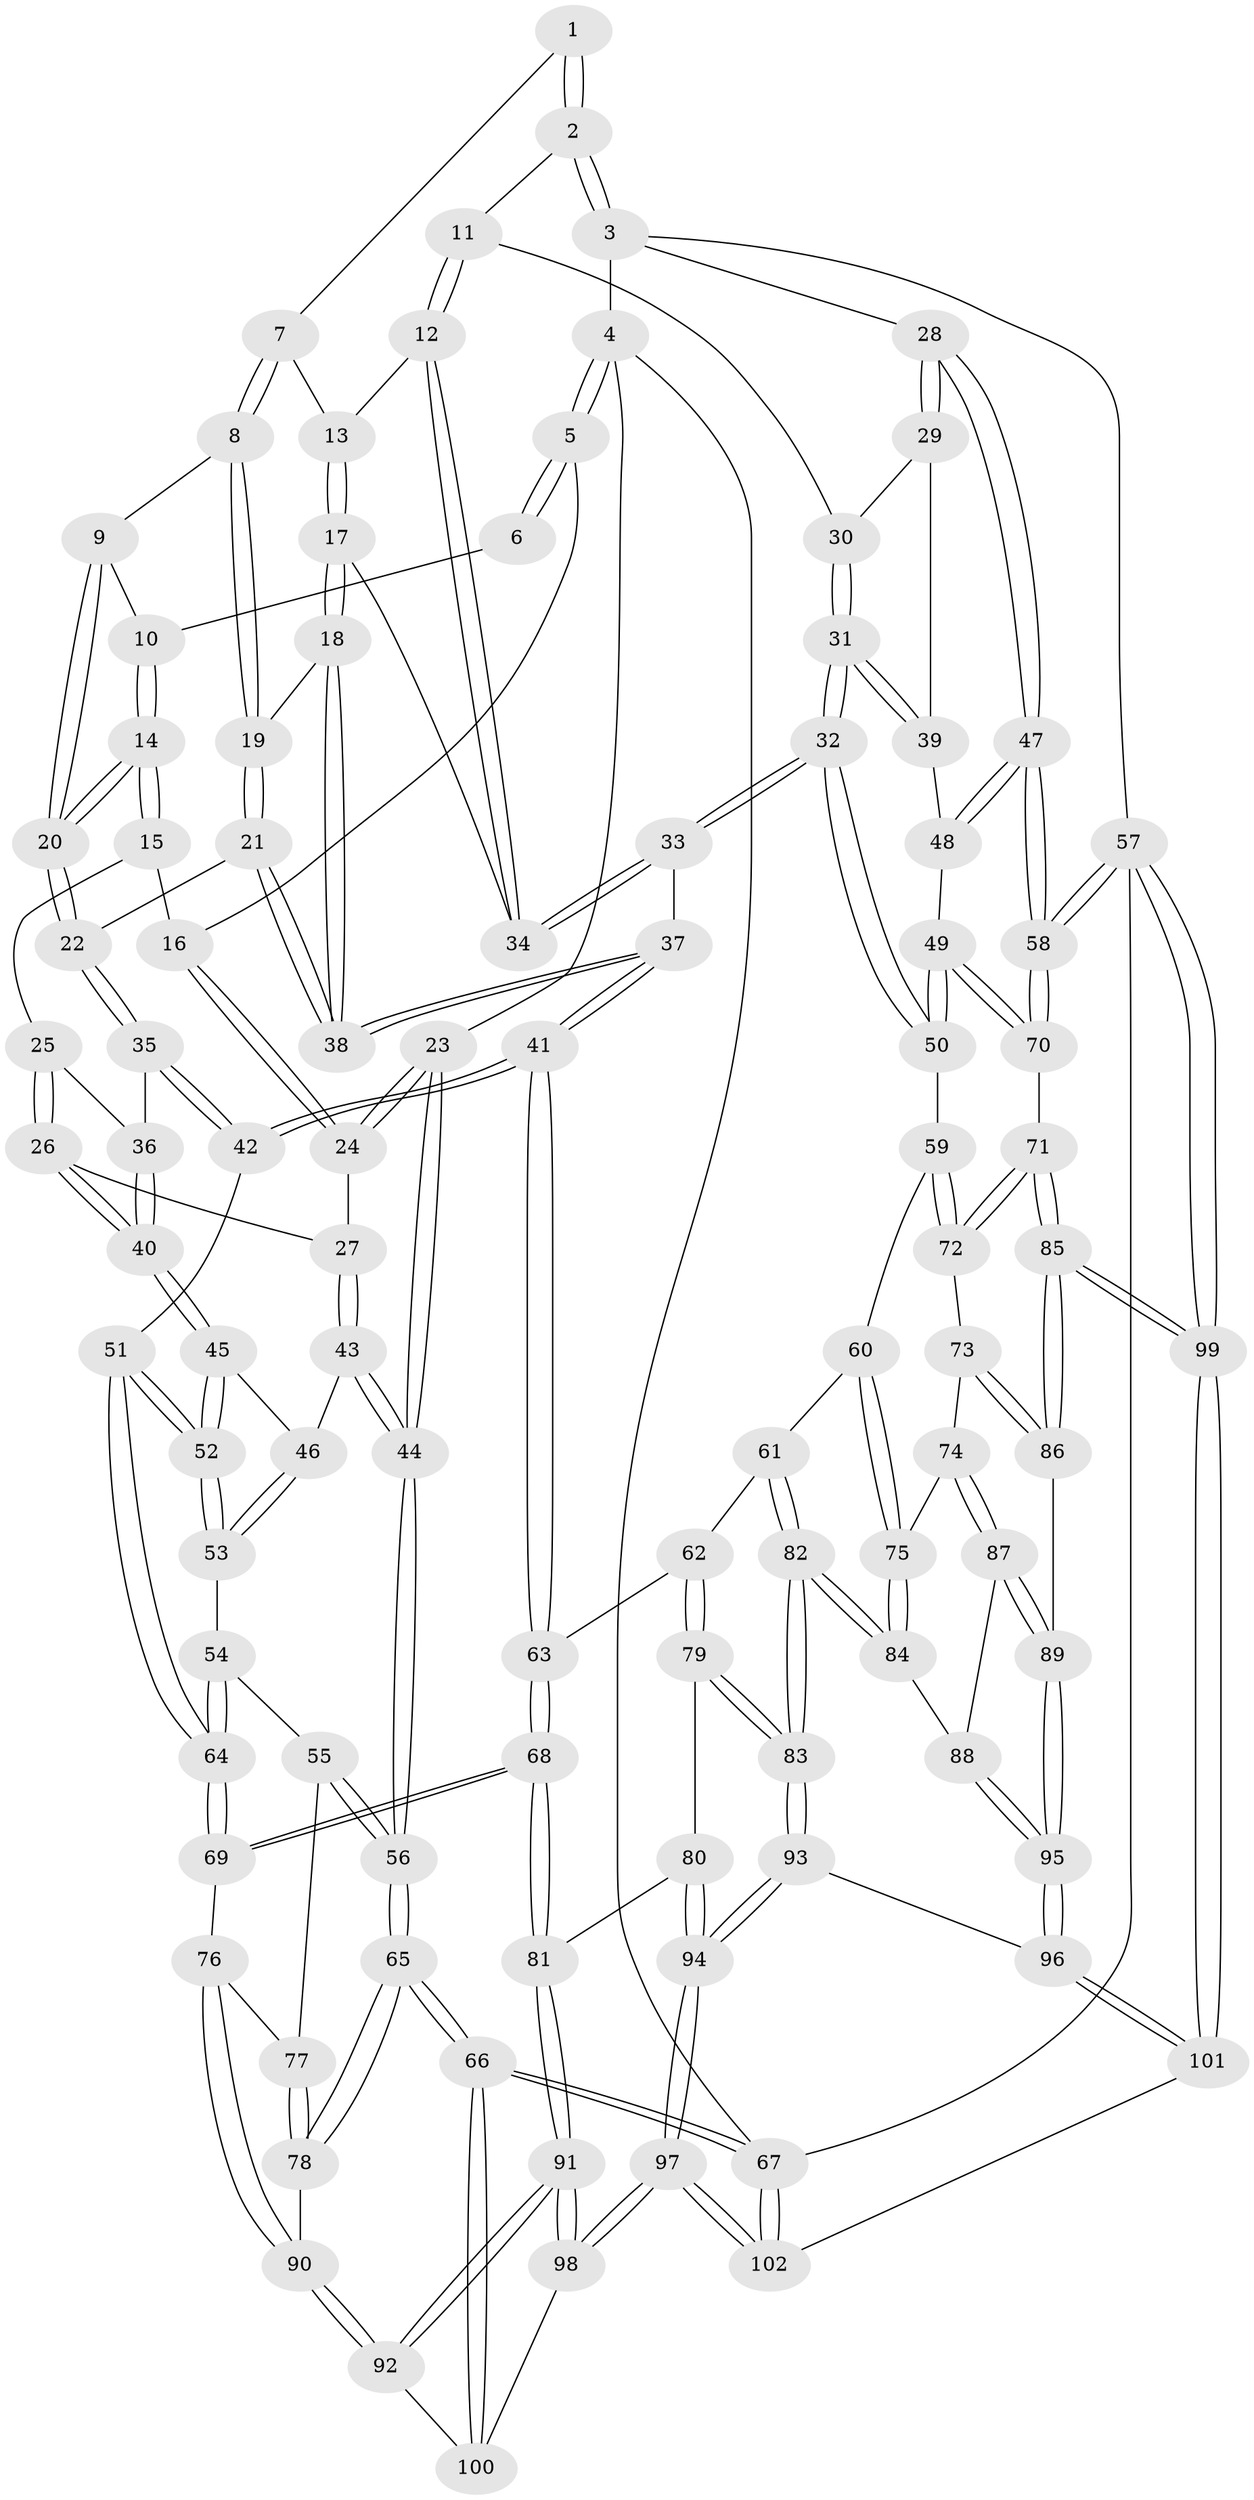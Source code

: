 // coarse degree distribution, {2: 0.16129032258064516, 3: 0.5645161290322581, 4: 0.1774193548387097, 5: 0.08064516129032258, 6: 0.016129032258064516}
// Generated by graph-tools (version 1.1) at 2025/54/03/04/25 22:54:08]
// undirected, 102 vertices, 252 edges
graph export_dot {
  node [color=gray90,style=filled];
  1 [pos="+0.7026745467899115+0"];
  2 [pos="+1+0"];
  3 [pos="+1+0"];
  4 [pos="+0+0"];
  5 [pos="+0.2539523059532984+0"];
  6 [pos="+0.3747817225051848+0"];
  7 [pos="+0.6959604734113817+0"];
  8 [pos="+0.608403133822549+0.04222925611705089"];
  9 [pos="+0.559577055108139+0.05886591878326877"];
  10 [pos="+0.43944576183341105+0"];
  11 [pos="+0.8010907758103871+0.10850834226568266"];
  12 [pos="+0.7779761487681478+0.1088092449151514"];
  13 [pos="+0.719952032899173+0"];
  14 [pos="+0.4621382109185851+0.10783839458938571"];
  15 [pos="+0.2981749539023371+0.07459393375546672"];
  16 [pos="+0.25260257946759845+0"];
  17 [pos="+0.6861286882597925+0.13193033424268225"];
  18 [pos="+0.6856113192447552+0.13216817511007925"];
  19 [pos="+0.6126983027155831+0.05384655959005691"];
  20 [pos="+0.47735912298121513+0.13197483247009842"];
  21 [pos="+0.5680808286006368+0.2083099882105365"];
  22 [pos="+0.4806061637279052+0.1653253110604291"];
  23 [pos="+0+0"];
  24 [pos="+0.12111747010930037+0.15296452775308864"];
  25 [pos="+0.29656438737454666+0.10026838791901314"];
  26 [pos="+0.17494133863380543+0.2194311809523648"];
  27 [pos="+0.15709410798200127+0.20715076825300238"];
  28 [pos="+1+0"];
  29 [pos="+1+0.06413471524909757"];
  30 [pos="+0.803432193609307+0.10920310527051191"];
  31 [pos="+0.8897851203214092+0.23437528352243223"];
  32 [pos="+0.7932188221429302+0.3231265259578839"];
  33 [pos="+0.7775414452230235+0.3128941488395119"];
  34 [pos="+0.7690515562707565+0.11728986249415184"];
  35 [pos="+0.3961179934008244+0.22744744433948105"];
  36 [pos="+0.3532785697083876+0.19282902213819497"];
  37 [pos="+0.6265099171454949+0.2674590072099212"];
  38 [pos="+0.6220581988738968+0.2557477088976571"];
  39 [pos="+0.8943554807852656+0.23233650413824078"];
  40 [pos="+0.18558583103501733+0.23964623859981202"];
  41 [pos="+0.5025995232751476+0.4385671031789848"];
  42 [pos="+0.369361796867553+0.37094241356493557"];
  43 [pos="+0+0.29664419473446846"];
  44 [pos="+0+0.29038013880526553"];
  45 [pos="+0.19398081786897375+0.2717062010252256"];
  46 [pos="+0.09063751421602606+0.34377739241507727"];
  47 [pos="+1+0.3932388746515503"];
  48 [pos="+0.9529936593097735+0.2722453424940405"];
  49 [pos="+0.9400974656845361+0.4496839518014705"];
  50 [pos="+0.8123194815702162+0.38751314093820444"];
  51 [pos="+0.29980426216370376+0.3867444245199733"];
  52 [pos="+0.26863354140528956+0.35911951011001125"];
  53 [pos="+0.09732802151570283+0.3901786532936532"];
  54 [pos="+0.0908596580345015+0.42168395021885785"];
  55 [pos="+0+0.4727229550113213"];
  56 [pos="+0+0.44862788252686103"];
  57 [pos="+1+1"];
  58 [pos="+1+0.5265770741455486"];
  59 [pos="+0.7463089584568836+0.4722765831918585"];
  60 [pos="+0.7126989496518622+0.4988028726268106"];
  61 [pos="+0.6342384906883665+0.5181921087312237"];
  62 [pos="+0.5232671514541165+0.4749501347429924"];
  63 [pos="+0.5096964624078683+0.45563849014378033"];
  64 [pos="+0.21767443847714316+0.5227671474356768"];
  65 [pos="+0+0.7354456050354439"];
  66 [pos="+0+1"];
  67 [pos="+0+1"];
  68 [pos="+0.29243882155424483+0.6240086533222371"];
  69 [pos="+0.21310312426562508+0.5519896553191378"];
  70 [pos="+1+0.5313760959477549"];
  71 [pos="+1+0.552470875945297"];
  72 [pos="+0.8641164419701997+0.6006889907725391"];
  73 [pos="+0.8533704311013042+0.6082676922318272"];
  74 [pos="+0.8023243852208825+0.633309791407824"];
  75 [pos="+0.7763037843616688+0.6243813149299149"];
  76 [pos="+0.18457924927151909+0.5677799937034904"];
  77 [pos="+0.040851394135761464+0.538339243912781"];
  78 [pos="+0.02212928536467638+0.687228185573969"];
  79 [pos="+0.49062472130072504+0.6038710257001617"];
  80 [pos="+0.3925149177947244+0.6605389393578635"];
  81 [pos="+0.30768312079520305+0.6502899059413586"];
  82 [pos="+0.6552768733237165+0.680917239777001"];
  83 [pos="+0.5822056533183789+0.7678760799044522"];
  84 [pos="+0.6773356038079191+0.6802188878371699"];
  85 [pos="+0.8957174061974356+0.7509570400812624"];
  86 [pos="+0.8728475534526485+0.7496907645931392"];
  87 [pos="+0.8037861080495871+0.6543961332077053"];
  88 [pos="+0.7480516479451496+0.7201056628161937"];
  89 [pos="+0.8417749677544512+0.7523651258380147"];
  90 [pos="+0.09996851860948068+0.6972487997835778"];
  91 [pos="+0.2757658516888994+0.8045479943478117"];
  92 [pos="+0.12589253489221036+0.755313788354118"];
  93 [pos="+0.5654496040429402+0.840213477822673"];
  94 [pos="+0.5246535441330303+0.8769812438697377"];
  95 [pos="+0.7953930683582312+0.7833178627667788"];
  96 [pos="+0.7565467181748955+0.8557706620325847"];
  97 [pos="+0.40226770467090106+1"];
  98 [pos="+0.360687330844491+0.9889597486710199"];
  99 [pos="+1+1"];
  100 [pos="+0.07882826765110583+0.8367374272429972"];
  101 [pos="+1+1"];
  102 [pos="+0.4022390502024824+1"];
  1 -- 2;
  1 -- 2;
  1 -- 7;
  2 -- 3;
  2 -- 3;
  2 -- 11;
  3 -- 4;
  3 -- 28;
  3 -- 57;
  4 -- 5;
  4 -- 5;
  4 -- 23;
  4 -- 67;
  5 -- 6;
  5 -- 6;
  5 -- 16;
  6 -- 10;
  7 -- 8;
  7 -- 8;
  7 -- 13;
  8 -- 9;
  8 -- 19;
  8 -- 19;
  9 -- 10;
  9 -- 20;
  9 -- 20;
  10 -- 14;
  10 -- 14;
  11 -- 12;
  11 -- 12;
  11 -- 30;
  12 -- 13;
  12 -- 34;
  12 -- 34;
  13 -- 17;
  13 -- 17;
  14 -- 15;
  14 -- 15;
  14 -- 20;
  14 -- 20;
  15 -- 16;
  15 -- 25;
  16 -- 24;
  16 -- 24;
  17 -- 18;
  17 -- 18;
  17 -- 34;
  18 -- 19;
  18 -- 38;
  18 -- 38;
  19 -- 21;
  19 -- 21;
  20 -- 22;
  20 -- 22;
  21 -- 22;
  21 -- 38;
  21 -- 38;
  22 -- 35;
  22 -- 35;
  23 -- 24;
  23 -- 24;
  23 -- 44;
  23 -- 44;
  24 -- 27;
  25 -- 26;
  25 -- 26;
  25 -- 36;
  26 -- 27;
  26 -- 40;
  26 -- 40;
  27 -- 43;
  27 -- 43;
  28 -- 29;
  28 -- 29;
  28 -- 47;
  28 -- 47;
  29 -- 30;
  29 -- 39;
  30 -- 31;
  30 -- 31;
  31 -- 32;
  31 -- 32;
  31 -- 39;
  31 -- 39;
  32 -- 33;
  32 -- 33;
  32 -- 50;
  32 -- 50;
  33 -- 34;
  33 -- 34;
  33 -- 37;
  35 -- 36;
  35 -- 42;
  35 -- 42;
  36 -- 40;
  36 -- 40;
  37 -- 38;
  37 -- 38;
  37 -- 41;
  37 -- 41;
  39 -- 48;
  40 -- 45;
  40 -- 45;
  41 -- 42;
  41 -- 42;
  41 -- 63;
  41 -- 63;
  42 -- 51;
  43 -- 44;
  43 -- 44;
  43 -- 46;
  44 -- 56;
  44 -- 56;
  45 -- 46;
  45 -- 52;
  45 -- 52;
  46 -- 53;
  46 -- 53;
  47 -- 48;
  47 -- 48;
  47 -- 58;
  47 -- 58;
  48 -- 49;
  49 -- 50;
  49 -- 50;
  49 -- 70;
  49 -- 70;
  50 -- 59;
  51 -- 52;
  51 -- 52;
  51 -- 64;
  51 -- 64;
  52 -- 53;
  52 -- 53;
  53 -- 54;
  54 -- 55;
  54 -- 64;
  54 -- 64;
  55 -- 56;
  55 -- 56;
  55 -- 77;
  56 -- 65;
  56 -- 65;
  57 -- 58;
  57 -- 58;
  57 -- 99;
  57 -- 99;
  57 -- 67;
  58 -- 70;
  58 -- 70;
  59 -- 60;
  59 -- 72;
  59 -- 72;
  60 -- 61;
  60 -- 75;
  60 -- 75;
  61 -- 62;
  61 -- 82;
  61 -- 82;
  62 -- 63;
  62 -- 79;
  62 -- 79;
  63 -- 68;
  63 -- 68;
  64 -- 69;
  64 -- 69;
  65 -- 66;
  65 -- 66;
  65 -- 78;
  65 -- 78;
  66 -- 67;
  66 -- 67;
  66 -- 100;
  66 -- 100;
  67 -- 102;
  67 -- 102;
  68 -- 69;
  68 -- 69;
  68 -- 81;
  68 -- 81;
  69 -- 76;
  70 -- 71;
  71 -- 72;
  71 -- 72;
  71 -- 85;
  71 -- 85;
  72 -- 73;
  73 -- 74;
  73 -- 86;
  73 -- 86;
  74 -- 75;
  74 -- 87;
  74 -- 87;
  75 -- 84;
  75 -- 84;
  76 -- 77;
  76 -- 90;
  76 -- 90;
  77 -- 78;
  77 -- 78;
  78 -- 90;
  79 -- 80;
  79 -- 83;
  79 -- 83;
  80 -- 81;
  80 -- 94;
  80 -- 94;
  81 -- 91;
  81 -- 91;
  82 -- 83;
  82 -- 83;
  82 -- 84;
  82 -- 84;
  83 -- 93;
  83 -- 93;
  84 -- 88;
  85 -- 86;
  85 -- 86;
  85 -- 99;
  85 -- 99;
  86 -- 89;
  87 -- 88;
  87 -- 89;
  87 -- 89;
  88 -- 95;
  88 -- 95;
  89 -- 95;
  89 -- 95;
  90 -- 92;
  90 -- 92;
  91 -- 92;
  91 -- 92;
  91 -- 98;
  91 -- 98;
  92 -- 100;
  93 -- 94;
  93 -- 94;
  93 -- 96;
  94 -- 97;
  94 -- 97;
  95 -- 96;
  95 -- 96;
  96 -- 101;
  96 -- 101;
  97 -- 98;
  97 -- 98;
  97 -- 102;
  97 -- 102;
  98 -- 100;
  99 -- 101;
  99 -- 101;
  101 -- 102;
}
